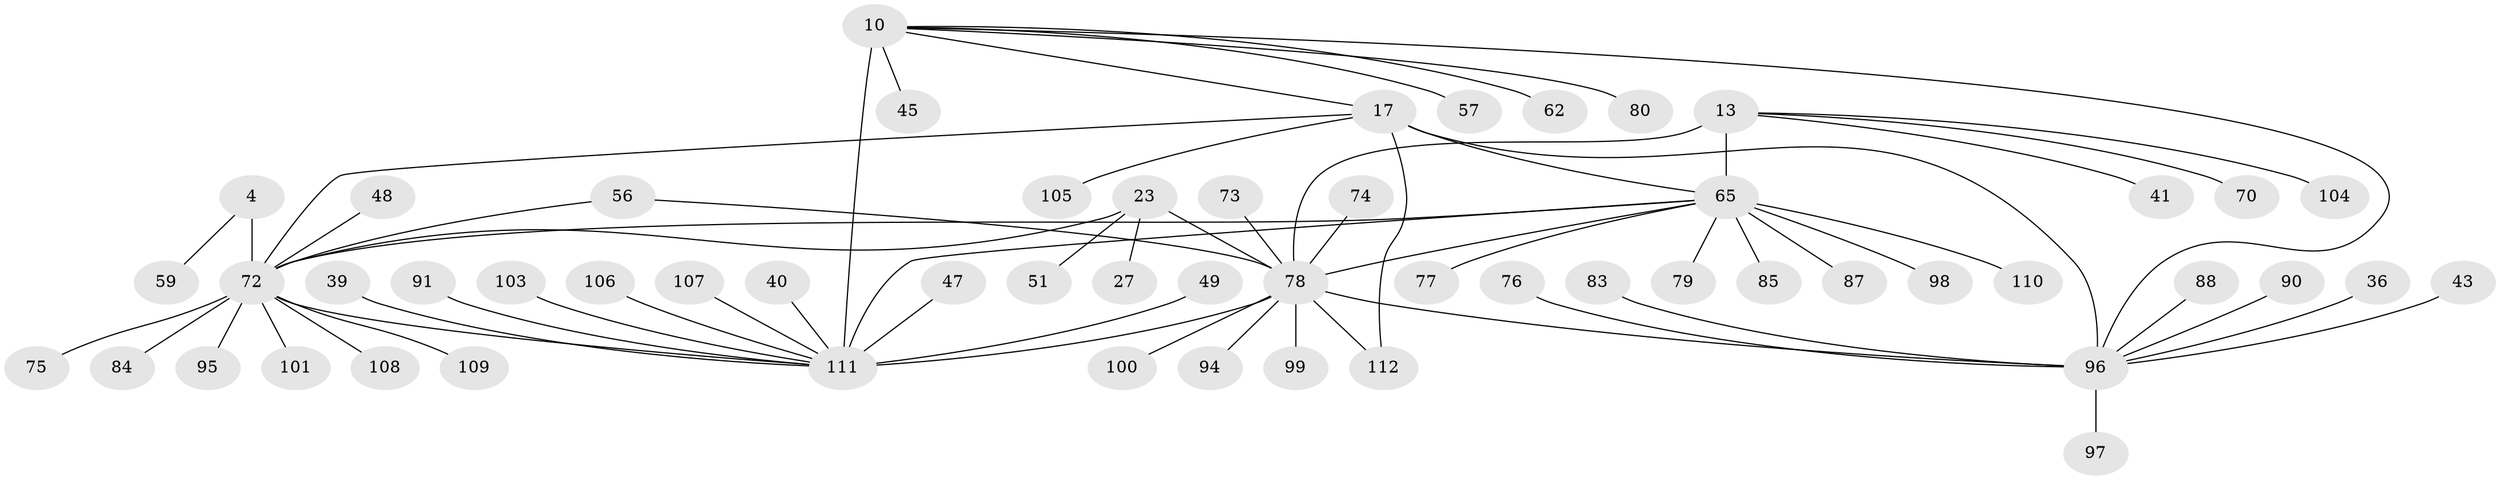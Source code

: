 // original degree distribution, {5: 0.017857142857142856, 7: 0.05357142857142857, 8: 0.044642857142857144, 4: 0.026785714285714284, 12: 0.008928571428571428, 10: 0.017857142857142856, 6: 0.044642857142857144, 11: 0.017857142857142856, 9: 0.008928571428571428, 3: 0.026785714285714284, 1: 0.5178571428571429, 2: 0.21428571428571427}
// Generated by graph-tools (version 1.1) at 2025/55/03/09/25 04:55:57]
// undirected, 56 vertices, 65 edges
graph export_dot {
graph [start="1"]
  node [color=gray90,style=filled];
  4 [super="+1"];
  10 [super="+9"];
  13 [super="+11"];
  17 [super="+16"];
  23 [super="+21"];
  27;
  36;
  39;
  40;
  41;
  43;
  45;
  47;
  48;
  49;
  51;
  56;
  57;
  59 [super="+53"];
  62 [super="+50"];
  65 [super="+15+38+54+61"];
  70;
  72 [super="+29+5+52+3+58"];
  73;
  74;
  75;
  76;
  77 [super="+32"];
  78 [super="+71+25+69+34"];
  79;
  80;
  83;
  84;
  85 [super="+63"];
  87;
  88;
  90;
  91;
  94;
  95 [super="+92"];
  96 [super="+20+35"];
  97;
  98 [super="+44"];
  99;
  100 [super="+86+93"];
  101;
  103;
  104;
  105;
  106 [super="+31+60"];
  107;
  108;
  109 [super="+102"];
  110;
  111 [super="+8"];
  112 [super="+64+67+82"];
  4 -- 72 [weight=6];
  4 -- 59;
  10 -- 57;
  10 -- 62;
  10 -- 111 [weight=6];
  10 -- 80;
  10 -- 17;
  10 -- 45;
  10 -- 96;
  13 -- 104;
  13 -- 70;
  13 -- 41;
  13 -- 78 [weight=2];
  13 -- 65 [weight=6];
  17 -- 105;
  17 -- 72;
  17 -- 112;
  17 -- 65;
  17 -- 96 [weight=6];
  23 -- 51;
  23 -- 27;
  23 -- 78 [weight=7];
  23 -- 72 [weight=2];
  36 -- 96;
  39 -- 111;
  40 -- 111;
  43 -- 96;
  47 -- 111;
  48 -- 72;
  49 -- 111;
  56 -- 72;
  56 -- 78;
  65 -- 98;
  65 -- 72;
  65 -- 77;
  65 -- 110;
  65 -- 78;
  65 -- 111 [weight=2];
  65 -- 79;
  65 -- 85;
  65 -- 87;
  72 -- 75;
  72 -- 95;
  72 -- 101;
  72 -- 108;
  72 -- 109;
  72 -- 111 [weight=2];
  72 -- 84;
  73 -- 78;
  74 -- 78;
  76 -- 96;
  78 -- 99;
  78 -- 112;
  78 -- 100;
  78 -- 94;
  78 -- 111;
  78 -- 96;
  83 -- 96;
  88 -- 96;
  90 -- 96;
  91 -- 111;
  96 -- 97;
  103 -- 111;
  106 -- 111;
  107 -- 111;
}

